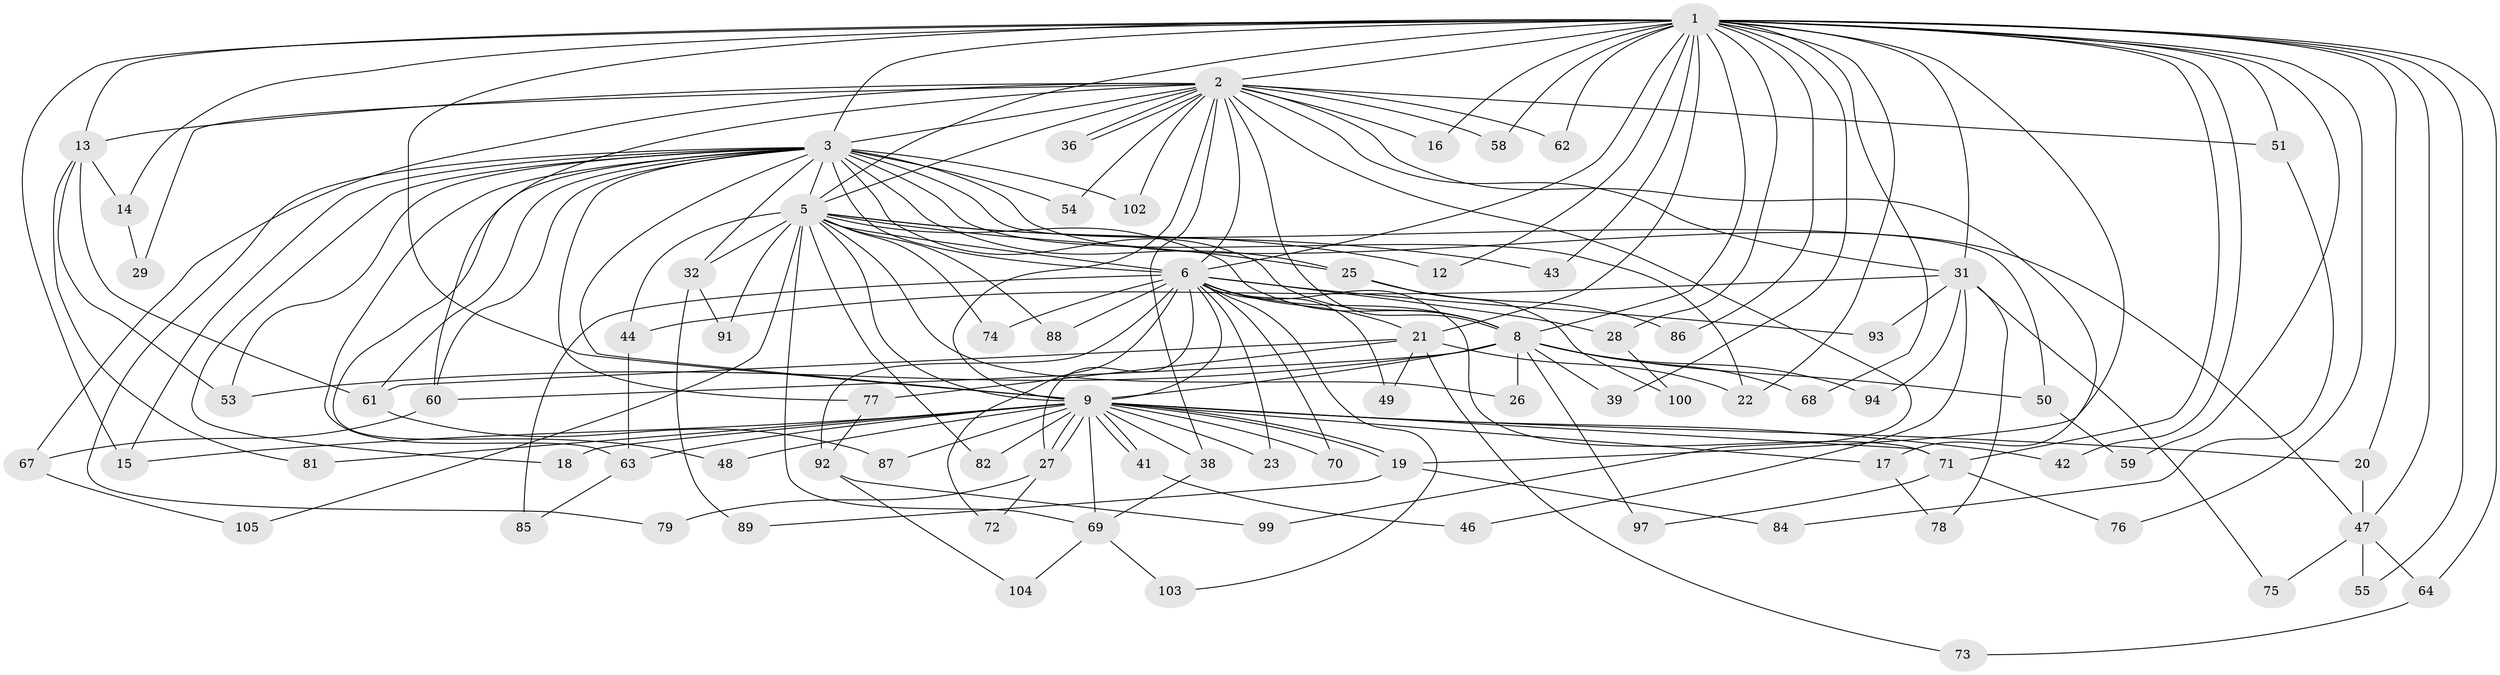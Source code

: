 // Generated by graph-tools (version 1.1) at 2025/51/02/27/25 19:51:52]
// undirected, 81 vertices, 180 edges
graph export_dot {
graph [start="1"]
  node [color=gray90,style=filled];
  1 [super="+10"];
  2 [super="+4"];
  3 [super="+34"];
  5 [super="+7"];
  6 [super="+11"];
  8 [super="+24"];
  9 [super="+40"];
  12;
  13 [super="+66"];
  14;
  15 [super="+56"];
  16 [super="+35"];
  17;
  18;
  19 [super="+33"];
  20;
  21 [super="+37"];
  22 [super="+90"];
  23 [super="+52"];
  25 [super="+57"];
  26;
  27 [super="+30"];
  28 [super="+80"];
  29;
  31 [super="+45"];
  32;
  36;
  38;
  39;
  41;
  42;
  43;
  44;
  46;
  47 [super="+65"];
  48;
  49;
  50;
  51;
  53;
  54;
  55;
  58;
  59;
  60 [super="+95"];
  61 [super="+101"];
  62;
  63 [super="+83"];
  64;
  67;
  68;
  69 [super="+96"];
  70;
  71 [super="+98"];
  72;
  73;
  74;
  75;
  76;
  77;
  78;
  79;
  81;
  82;
  84;
  85;
  86;
  87;
  88;
  89;
  91;
  92;
  93;
  94;
  97;
  99;
  100;
  102;
  103;
  104;
  105;
  1 -- 2 [weight=4];
  1 -- 3 [weight=2];
  1 -- 5 [weight=4];
  1 -- 6 [weight=2];
  1 -- 8 [weight=3];
  1 -- 9 [weight=2];
  1 -- 14;
  1 -- 20;
  1 -- 31 [weight=2];
  1 -- 39;
  1 -- 58;
  1 -- 59;
  1 -- 86;
  1 -- 64;
  1 -- 68;
  1 -- 71;
  1 -- 12;
  1 -- 13;
  1 -- 76;
  1 -- 15;
  1 -- 16;
  1 -- 22;
  1 -- 28 [weight=2];
  1 -- 42;
  1 -- 43;
  1 -- 47;
  1 -- 51;
  1 -- 55;
  1 -- 62;
  1 -- 21;
  1 -- 19;
  2 -- 3 [weight=2];
  2 -- 5 [weight=4];
  2 -- 6 [weight=2];
  2 -- 8 [weight=2];
  2 -- 9 [weight=2];
  2 -- 13;
  2 -- 16 [weight=2];
  2 -- 29;
  2 -- 31;
  2 -- 36;
  2 -- 36;
  2 -- 51;
  2 -- 54;
  2 -- 58;
  2 -- 60;
  2 -- 99;
  2 -- 67;
  2 -- 38;
  2 -- 102;
  2 -- 17;
  2 -- 62;
  3 -- 5 [weight=2];
  3 -- 6 [weight=2];
  3 -- 8;
  3 -- 9;
  3 -- 18;
  3 -- 22;
  3 -- 25 [weight=2];
  3 -- 32 [weight=2];
  3 -- 48;
  3 -- 50;
  3 -- 53;
  3 -- 60;
  3 -- 61;
  3 -- 63;
  3 -- 79;
  3 -- 102;
  3 -- 47;
  3 -- 77;
  3 -- 54;
  3 -- 15;
  5 -- 6 [weight=2];
  5 -- 8 [weight=2];
  5 -- 9 [weight=3];
  5 -- 74;
  5 -- 91;
  5 -- 69;
  5 -- 12;
  5 -- 82;
  5 -- 88;
  5 -- 25;
  5 -- 26;
  5 -- 32;
  5 -- 105;
  5 -- 43;
  5 -- 44;
  6 -- 8;
  6 -- 9;
  6 -- 21 [weight=2];
  6 -- 23 [weight=2];
  6 -- 28;
  6 -- 49;
  6 -- 70;
  6 -- 72;
  6 -- 74;
  6 -- 88;
  6 -- 92;
  6 -- 93;
  6 -- 103;
  6 -- 85;
  6 -- 27;
  6 -- 71;
  8 -- 9;
  8 -- 26;
  8 -- 39;
  8 -- 50;
  8 -- 53;
  8 -- 68;
  8 -- 94;
  8 -- 97;
  8 -- 60;
  9 -- 15;
  9 -- 17;
  9 -- 18;
  9 -- 19;
  9 -- 19;
  9 -- 20;
  9 -- 23;
  9 -- 27;
  9 -- 27;
  9 -- 38;
  9 -- 41;
  9 -- 41;
  9 -- 42;
  9 -- 48;
  9 -- 69;
  9 -- 70;
  9 -- 71;
  9 -- 82;
  9 -- 87;
  9 -- 81;
  9 -- 63;
  13 -- 14;
  13 -- 61;
  13 -- 81;
  13 -- 53;
  14 -- 29;
  17 -- 78;
  19 -- 84;
  19 -- 89;
  20 -- 47;
  21 -- 73;
  21 -- 77;
  21 -- 49;
  21 -- 61;
  21 -- 22;
  25 -- 100;
  25 -- 86;
  27 -- 72;
  27 -- 79;
  28 -- 100;
  31 -- 44;
  31 -- 93;
  31 -- 46;
  31 -- 94;
  31 -- 75;
  31 -- 78;
  32 -- 89;
  32 -- 91;
  38 -- 69;
  41 -- 46;
  44 -- 63;
  47 -- 55;
  47 -- 64;
  47 -- 75;
  50 -- 59;
  51 -- 84;
  60 -- 67;
  61 -- 87;
  63 -- 85;
  64 -- 73;
  67 -- 105;
  69 -- 103;
  69 -- 104;
  71 -- 76;
  71 -- 97;
  77 -- 92;
  92 -- 99;
  92 -- 104;
}
